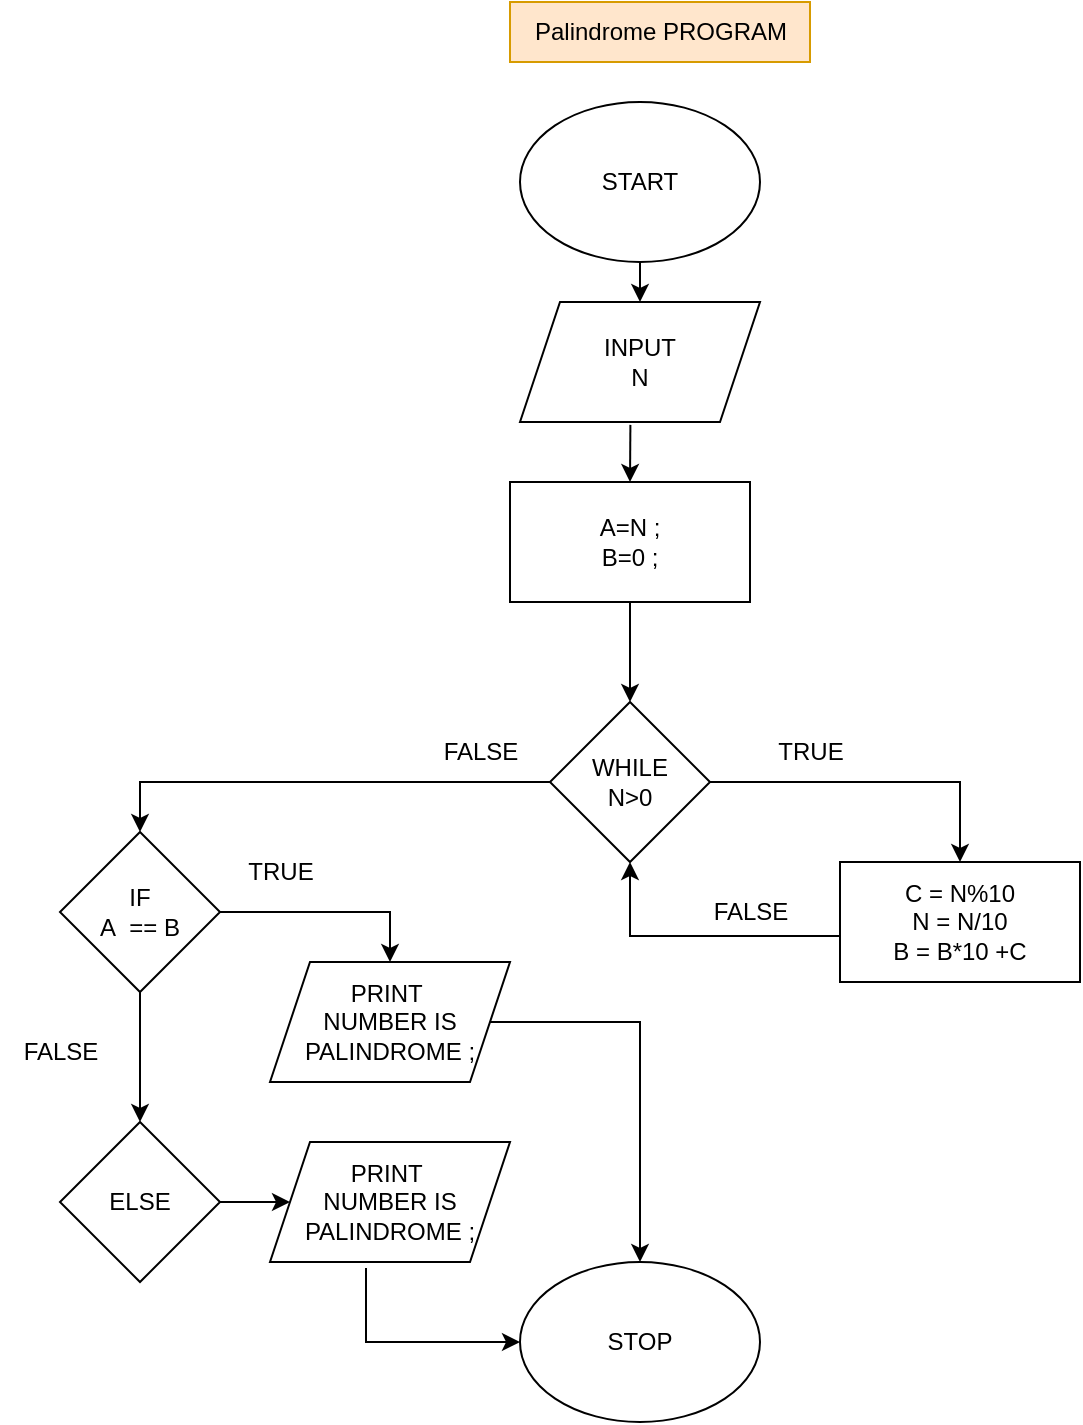 <mxfile version="20.3.0" type="device"><diagram id="0VyogO4FM-i8yZcJ2f7O" name="Page-1"><mxGraphModel dx="868" dy="553" grid="1" gridSize="10" guides="1" tooltips="1" connect="1" arrows="1" fold="1" page="1" pageScale="1" pageWidth="850" pageHeight="1100" math="0" shadow="0"><root><mxCell id="0"/><mxCell id="1" parent="0"/><mxCell id="vOl9gnMwk8UWy4Q2usAW-1" value="START" style="ellipse;whiteSpace=wrap;html=1;" parent="1" vertex="1"><mxGeometry x="370" y="60" width="120" height="80" as="geometry"/></mxCell><mxCell id="vOl9gnMwk8UWy4Q2usAW-2" value="INPUT&lt;br&gt;N" style="shape=parallelogram;perimeter=parallelogramPerimeter;whiteSpace=wrap;html=1;fixedSize=1;" parent="1" vertex="1"><mxGeometry x="370" y="160" width="120" height="60" as="geometry"/></mxCell><mxCell id="vOl9gnMwk8UWy4Q2usAW-3" value="WHILE &lt;br&gt;N&amp;gt;0" style="rhombus;whiteSpace=wrap;html=1;" parent="1" vertex="1"><mxGeometry x="385" y="360" width="80" height="80" as="geometry"/></mxCell><mxCell id="vOl9gnMwk8UWy4Q2usAW-4" value="" style="endArrow=classic;html=1;rounded=0;exitX=0.5;exitY=1;exitDx=0;exitDy=0;entryX=0.5;entryY=0;entryDx=0;entryDy=0;" parent="1" source="vOl9gnMwk8UWy4Q2usAW-1" target="vOl9gnMwk8UWy4Q2usAW-2" edge="1"><mxGeometry width="50" height="50" relative="1" as="geometry"><mxPoint x="400" y="300" as="sourcePoint"/><mxPoint x="450" y="250" as="targetPoint"/></mxGeometry></mxCell><mxCell id="vOl9gnMwk8UWy4Q2usAW-5" value="" style="endArrow=classic;html=1;rounded=0;exitX=0.46;exitY=1.024;exitDx=0;exitDy=0;exitPerimeter=0;entryX=0.5;entryY=0;entryDx=0;entryDy=0;" parent="1" source="vOl9gnMwk8UWy4Q2usAW-2" target="-lyToy9baCZDm5cWeOXE-1" edge="1"><mxGeometry width="50" height="50" relative="1" as="geometry"><mxPoint x="400" y="300" as="sourcePoint"/><mxPoint x="430" y="240" as="targetPoint"/></mxGeometry></mxCell><mxCell id="vOl9gnMwk8UWy4Q2usAW-8" value="PRINT&amp;nbsp;&lt;br&gt;NUMBER IS PALINDROME ;" style="shape=parallelogram;perimeter=parallelogramPerimeter;whiteSpace=wrap;html=1;fixedSize=1;" parent="1" vertex="1"><mxGeometry x="245" y="490" width="120" height="60" as="geometry"/></mxCell><mxCell id="vOl9gnMwk8UWy4Q2usAW-10" value="STOP" style="ellipse;whiteSpace=wrap;html=1;" parent="1" vertex="1"><mxGeometry x="370" y="640" width="120" height="80" as="geometry"/></mxCell><mxCell id="vOl9gnMwk8UWy4Q2usAW-13" value="Palindrome PROGRAM" style="text;html=1;align=center;verticalAlign=middle;resizable=0;points=[];autosize=1;strokeColor=#d79b00;fillColor=#ffe6cc;shadow=0;sketch=0;" parent="1" vertex="1"><mxGeometry x="365" y="10" width="150" height="30" as="geometry"/></mxCell><mxCell id="-lyToy9baCZDm5cWeOXE-1" value="A=N ;&lt;br&gt;B=0 ;" style="rounded=0;whiteSpace=wrap;html=1;" parent="1" vertex="1"><mxGeometry x="365" y="250" width="120" height="60" as="geometry"/></mxCell><mxCell id="-lyToy9baCZDm5cWeOXE-3" value="IF&lt;br&gt;A&amp;nbsp; == B" style="rhombus;whiteSpace=wrap;html=1;" parent="1" vertex="1"><mxGeometry x="140" y="425" width="80" height="80" as="geometry"/></mxCell><mxCell id="-lyToy9baCZDm5cWeOXE-5" value="TRUE" style="text;html=1;align=center;verticalAlign=middle;resizable=0;points=[];autosize=1;strokeColor=none;fillColor=none;" parent="1" vertex="1"><mxGeometry x="485" y="370" width="60" height="30" as="geometry"/></mxCell><mxCell id="-lyToy9baCZDm5cWeOXE-6" value="FALSE" style="text;html=1;align=center;verticalAlign=middle;resizable=0;points=[];autosize=1;strokeColor=none;fillColor=none;" parent="1" vertex="1"><mxGeometry x="320" y="370" width="60" height="30" as="geometry"/></mxCell><mxCell id="-lyToy9baCZDm5cWeOXE-8" value="" style="endArrow=classic;html=1;rounded=0;entryX=0.5;entryY=1;entryDx=0;entryDy=0;exitX=0;exitY=0.617;exitDx=0;exitDy=0;exitPerimeter=0;" parent="1" source="3BuSGwh-ksY-nKxT3C3I-1" target="vOl9gnMwk8UWy4Q2usAW-3" edge="1"><mxGeometry width="50" height="50" relative="1" as="geometry"><mxPoint x="600" y="580" as="sourcePoint"/><mxPoint x="430" y="480" as="targetPoint"/><Array as="points"><mxPoint x="425" y="477"/></Array></mxGeometry></mxCell><mxCell id="-lyToy9baCZDm5cWeOXE-9" value="TRUE" style="text;html=1;align=center;verticalAlign=middle;resizable=0;points=[];autosize=1;strokeColor=none;fillColor=none;" parent="1" vertex="1"><mxGeometry x="220" y="430" width="60" height="30" as="geometry"/></mxCell><mxCell id="-lyToy9baCZDm5cWeOXE-10" value="FALSE" style="text;html=1;align=center;verticalAlign=middle;resizable=0;points=[];autosize=1;strokeColor=none;fillColor=none;" parent="1" vertex="1"><mxGeometry x="455" y="450" width="60" height="30" as="geometry"/></mxCell><mxCell id="-lyToy9baCZDm5cWeOXE-12" value="" style="endArrow=classic;html=1;rounded=0;exitX=0.5;exitY=1;exitDx=0;exitDy=0;entryX=0.5;entryY=0;entryDx=0;entryDy=0;" parent="1" source="-lyToy9baCZDm5cWeOXE-1" target="vOl9gnMwk8UWy4Q2usAW-3" edge="1"><mxGeometry width="50" height="50" relative="1" as="geometry"><mxPoint x="400" y="400" as="sourcePoint"/><mxPoint x="450" y="350" as="targetPoint"/></mxGeometry></mxCell><mxCell id="3BuSGwh-ksY-nKxT3C3I-1" value="C = N%10&lt;br&gt;N = N/10&lt;br&gt;B = B*10 +C" style="rounded=0;whiteSpace=wrap;html=1;" vertex="1" parent="1"><mxGeometry x="530" y="440" width="120" height="60" as="geometry"/></mxCell><mxCell id="3BuSGwh-ksY-nKxT3C3I-2" value="" style="endArrow=classic;html=1;rounded=0;entryX=0.5;entryY=0;entryDx=0;entryDy=0;exitX=1;exitY=0.5;exitDx=0;exitDy=0;" edge="1" parent="1" source="vOl9gnMwk8UWy4Q2usAW-3" target="3BuSGwh-ksY-nKxT3C3I-1"><mxGeometry width="50" height="50" relative="1" as="geometry"><mxPoint x="400" y="600" as="sourcePoint"/><mxPoint x="450" y="550" as="targetPoint"/><Array as="points"><mxPoint x="590" y="400"/></Array></mxGeometry></mxCell><mxCell id="3BuSGwh-ksY-nKxT3C3I-3" value="ELSE" style="rhombus;whiteSpace=wrap;html=1;" vertex="1" parent="1"><mxGeometry x="140" y="570" width="80" height="80" as="geometry"/></mxCell><mxCell id="3BuSGwh-ksY-nKxT3C3I-4" value="" style="endArrow=classic;html=1;rounded=0;exitX=0;exitY=0.5;exitDx=0;exitDy=0;entryX=0.5;entryY=0;entryDx=0;entryDy=0;" edge="1" parent="1" source="vOl9gnMwk8UWy4Q2usAW-3" target="-lyToy9baCZDm5cWeOXE-3"><mxGeometry width="50" height="50" relative="1" as="geometry"><mxPoint x="400" y="590" as="sourcePoint"/><mxPoint x="450" y="540" as="targetPoint"/><Array as="points"><mxPoint x="180" y="400"/></Array></mxGeometry></mxCell><mxCell id="3BuSGwh-ksY-nKxT3C3I-5" value="" style="endArrow=classic;html=1;rounded=0;exitX=0.5;exitY=1;exitDx=0;exitDy=0;entryX=0.5;entryY=0;entryDx=0;entryDy=0;" edge="1" parent="1" source="-lyToy9baCZDm5cWeOXE-3" target="3BuSGwh-ksY-nKxT3C3I-3"><mxGeometry width="50" height="50" relative="1" as="geometry"><mxPoint x="400" y="590" as="sourcePoint"/><mxPoint x="450" y="540" as="targetPoint"/></mxGeometry></mxCell><mxCell id="3BuSGwh-ksY-nKxT3C3I-6" value="" style="endArrow=classic;html=1;rounded=0;exitX=1;exitY=0.5;exitDx=0;exitDy=0;entryX=0.5;entryY=0;entryDx=0;entryDy=0;" edge="1" parent="1" source="-lyToy9baCZDm5cWeOXE-3" target="vOl9gnMwk8UWy4Q2usAW-8"><mxGeometry width="50" height="50" relative="1" as="geometry"><mxPoint x="400" y="590" as="sourcePoint"/><mxPoint x="450" y="540" as="targetPoint"/><Array as="points"><mxPoint x="305" y="465"/></Array></mxGeometry></mxCell><mxCell id="3BuSGwh-ksY-nKxT3C3I-7" value="" style="endArrow=classic;html=1;rounded=0;exitX=1;exitY=0.5;exitDx=0;exitDy=0;entryX=0;entryY=0.5;entryDx=0;entryDy=0;" edge="1" parent="1" source="3BuSGwh-ksY-nKxT3C3I-3" target="3BuSGwh-ksY-nKxT3C3I-8"><mxGeometry width="50" height="50" relative="1" as="geometry"><mxPoint x="400" y="590" as="sourcePoint"/><mxPoint x="180" y="680" as="targetPoint"/></mxGeometry></mxCell><mxCell id="3BuSGwh-ksY-nKxT3C3I-8" value="PRINT&amp;nbsp;&lt;br&gt;NUMBER IS PALINDROME ;" style="shape=parallelogram;perimeter=parallelogramPerimeter;whiteSpace=wrap;html=1;fixedSize=1;" vertex="1" parent="1"><mxGeometry x="245" y="580" width="120" height="60" as="geometry"/></mxCell><mxCell id="3BuSGwh-ksY-nKxT3C3I-9" value="" style="endArrow=classic;html=1;rounded=0;exitX=1;exitY=0.5;exitDx=0;exitDy=0;entryX=0.5;entryY=0;entryDx=0;entryDy=0;" edge="1" parent="1" source="vOl9gnMwk8UWy4Q2usAW-8" target="vOl9gnMwk8UWy4Q2usAW-10"><mxGeometry width="50" height="50" relative="1" as="geometry"><mxPoint x="400" y="590" as="sourcePoint"/><mxPoint x="450" y="540" as="targetPoint"/><Array as="points"><mxPoint x="430" y="520"/></Array></mxGeometry></mxCell><mxCell id="3BuSGwh-ksY-nKxT3C3I-10" value="" style="endArrow=classic;html=1;rounded=0;exitX=0.4;exitY=1.05;exitDx=0;exitDy=0;exitPerimeter=0;entryX=0;entryY=0.5;entryDx=0;entryDy=0;" edge="1" parent="1" source="3BuSGwh-ksY-nKxT3C3I-8" target="vOl9gnMwk8UWy4Q2usAW-10"><mxGeometry width="50" height="50" relative="1" as="geometry"><mxPoint x="400" y="590" as="sourcePoint"/><mxPoint x="450" y="540" as="targetPoint"/><Array as="points"><mxPoint x="293" y="680"/></Array></mxGeometry></mxCell><mxCell id="3BuSGwh-ksY-nKxT3C3I-11" value="FALSE" style="text;html=1;align=center;verticalAlign=middle;resizable=0;points=[];autosize=1;strokeColor=none;fillColor=none;" vertex="1" parent="1"><mxGeometry x="110" y="520" width="60" height="30" as="geometry"/></mxCell></root></mxGraphModel></diagram></mxfile>